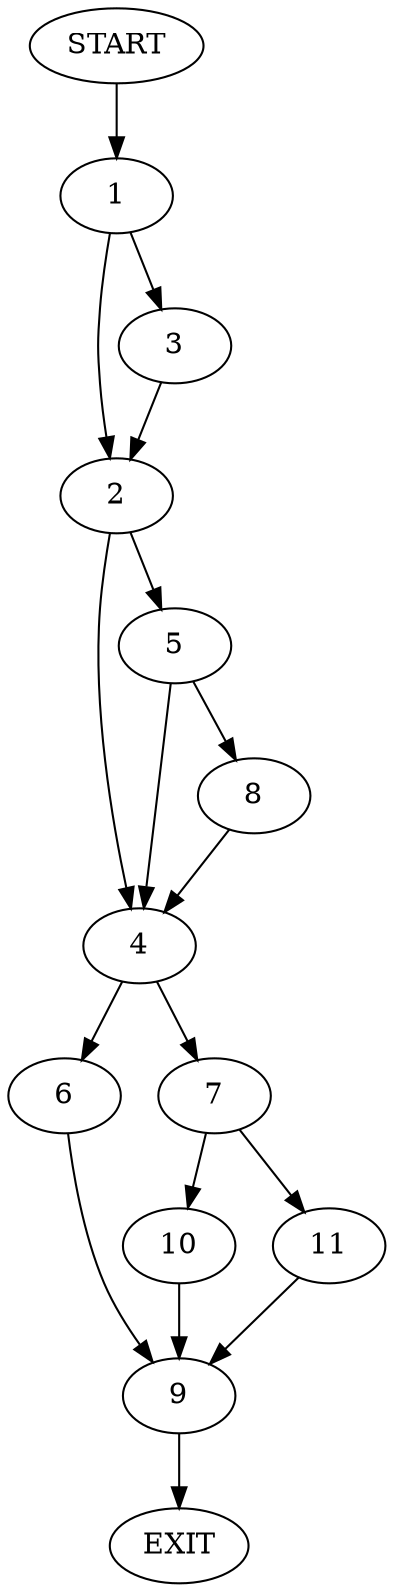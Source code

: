 digraph {
0 [label="START"]
12 [label="EXIT"]
0 -> 1
1 -> 2
1 -> 3
2 -> 4
2 -> 5
3 -> 2
4 -> 6
4 -> 7
5 -> 8
5 -> 4
8 -> 4
6 -> 9
7 -> 10
7 -> 11
11 -> 9
10 -> 9
9 -> 12
}
